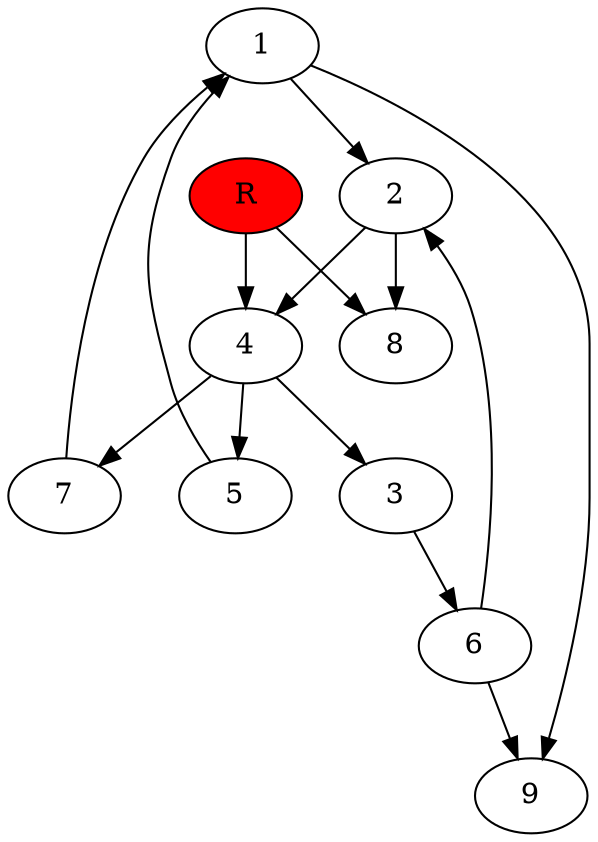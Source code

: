 digraph prb5252 {
	1
	2
	3
	4
	5
	6
	7
	8
	R [fillcolor="#ff0000" style=filled]
	1 -> 2
	1 -> 9
	2 -> 4
	2 -> 8
	3 -> 6
	4 -> 3
	4 -> 5
	4 -> 7
	5 -> 1
	6 -> 2
	6 -> 9
	7 -> 1
	R -> 4
	R -> 8
}
